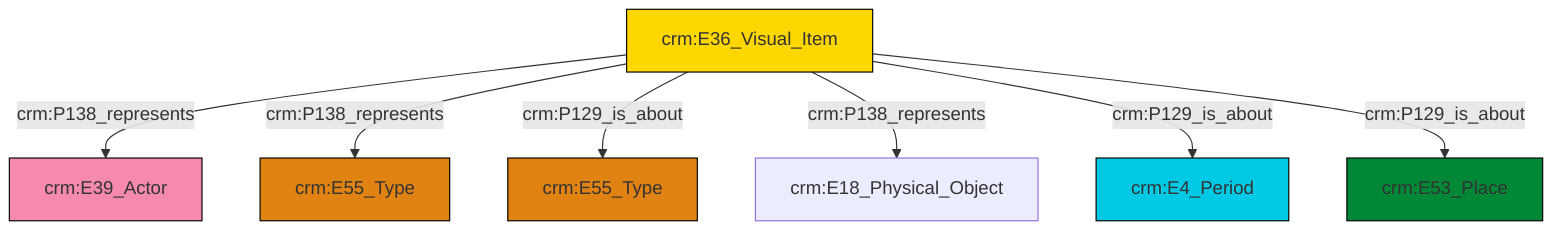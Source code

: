 graph TD
classDef Literal fill:#f2f2f2,stroke:#000000;
classDef CRM_Entity fill:#FFFFFF,stroke:#000000;
classDef Temporal_Entity fill:#00C9E6, stroke:#000000;
classDef Type fill:#E18312, stroke:#000000;
classDef Time-Span fill:#2C9C91, stroke:#000000;
classDef Appellation fill:#FFEB7F, stroke:#000000;
classDef Place fill:#008836, stroke:#000000;
classDef Persistent_Item fill:#B266B2, stroke:#000000;
classDef Conceptual_Object fill:#FFD700, stroke:#000000;
classDef Physical_Thing fill:#D2B48C, stroke:#000000;
classDef Actor fill:#f58aad, stroke:#000000;
classDef PC_Classes fill:#4ce600, stroke:#000000;
classDef Multi fill:#cccccc,stroke:#000000;

2["crm:E36_Visual_Item"]:::Conceptual_Object -->|crm:P138_represents| 0["crm:E39_Actor"]:::Actor
2["crm:E36_Visual_Item"]:::Conceptual_Object -->|crm:P138_represents| 4["crm:E55_Type"]:::Type
2["crm:E36_Visual_Item"]:::Conceptual_Object -->|crm:P129_is_about| 6["crm:E55_Type"]:::Type
2["crm:E36_Visual_Item"]:::Conceptual_Object -->|crm:P138_represents| 11["crm:E18_Physical_Object"]:::Default
2["crm:E36_Visual_Item"]:::Conceptual_Object -->|crm:P129_is_about| 7["crm:E4_Period"]:::Temporal_Entity
2["crm:E36_Visual_Item"]:::Conceptual_Object -->|crm:P129_is_about| 9["crm:E53_Place"]:::Place